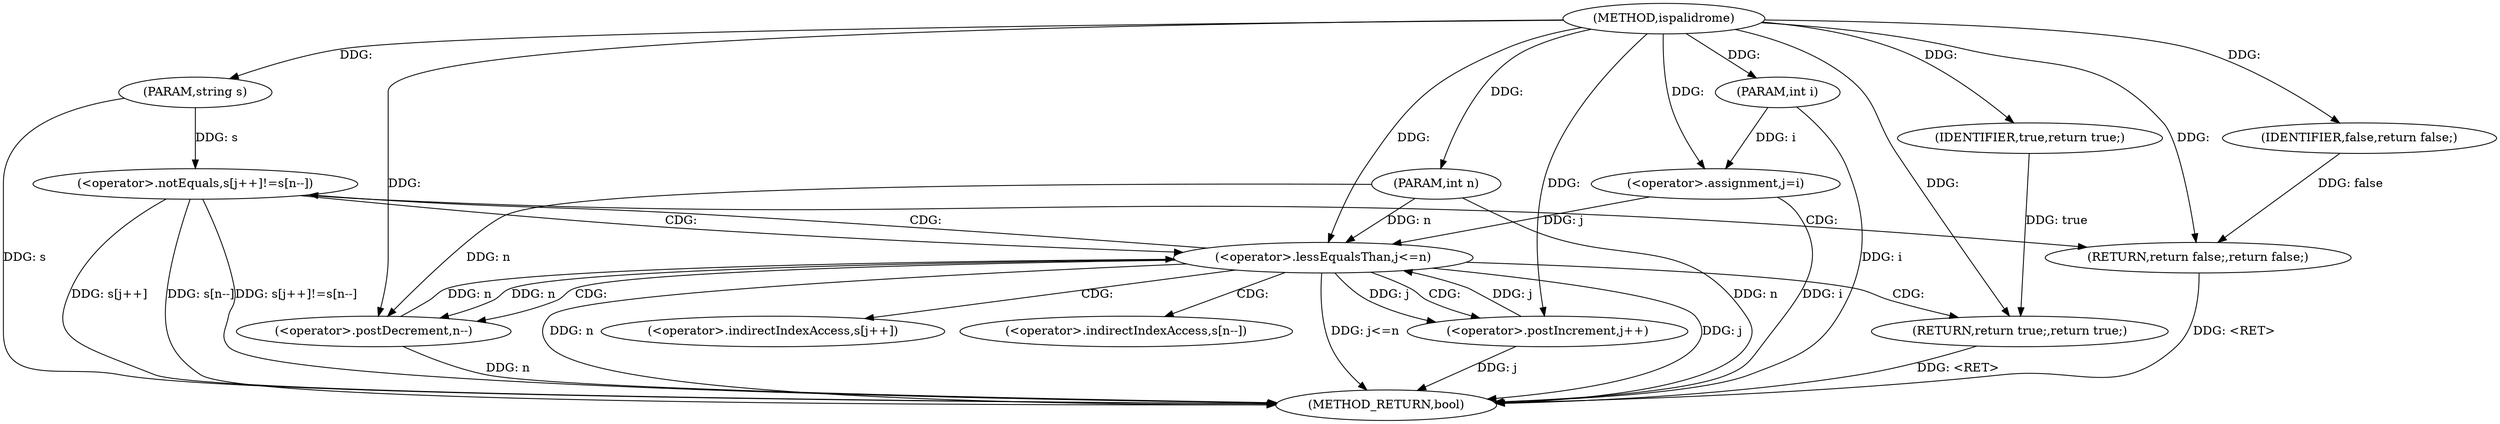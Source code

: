 digraph "ispalidrome" {  
"1000144" [label = "(METHOD,ispalidrome)" ]
"1000173" [label = "(METHOD_RETURN,bool)" ]
"1000145" [label = "(PARAM,string s)" ]
"1000146" [label = "(PARAM,int i)" ]
"1000147" [label = "(PARAM,int n)" ]
"1000150" [label = "(<operator>.assignment,j=i)" ]
"1000171" [label = "(RETURN,return true;,return true;)" ]
"1000154" [label = "(<operator>.lessEqualsThan,j<=n)" ]
"1000172" [label = "(IDENTIFIER,true,return true;)" ]
"1000159" [label = "(<operator>.notEquals,s[j++]!=s[n--])" ]
"1000169" [label = "(RETURN,return false;,return false;)" ]
"1000170" [label = "(IDENTIFIER,false,return false;)" ]
"1000162" [label = "(<operator>.postIncrement,j++)" ]
"1000166" [label = "(<operator>.postDecrement,n--)" ]
"1000160" [label = "(<operator>.indirectIndexAccess,s[j++])" ]
"1000164" [label = "(<operator>.indirectIndexAccess,s[n--])" ]
  "1000169" -> "1000173"  [ label = "DDG: <RET>"] 
  "1000145" -> "1000173"  [ label = "DDG: s"] 
  "1000146" -> "1000173"  [ label = "DDG: i"] 
  "1000147" -> "1000173"  [ label = "DDG: n"] 
  "1000150" -> "1000173"  [ label = "DDG: i"] 
  "1000154" -> "1000173"  [ label = "DDG: j"] 
  "1000154" -> "1000173"  [ label = "DDG: n"] 
  "1000154" -> "1000173"  [ label = "DDG: j<=n"] 
  "1000162" -> "1000173"  [ label = "DDG: j"] 
  "1000159" -> "1000173"  [ label = "DDG: s[j++]"] 
  "1000166" -> "1000173"  [ label = "DDG: n"] 
  "1000159" -> "1000173"  [ label = "DDG: s[n--]"] 
  "1000159" -> "1000173"  [ label = "DDG: s[j++]!=s[n--]"] 
  "1000171" -> "1000173"  [ label = "DDG: <RET>"] 
  "1000144" -> "1000145"  [ label = "DDG: "] 
  "1000144" -> "1000146"  [ label = "DDG: "] 
  "1000144" -> "1000147"  [ label = "DDG: "] 
  "1000146" -> "1000150"  [ label = "DDG: i"] 
  "1000144" -> "1000150"  [ label = "DDG: "] 
  "1000172" -> "1000171"  [ label = "DDG: true"] 
  "1000144" -> "1000171"  [ label = "DDG: "] 
  "1000144" -> "1000172"  [ label = "DDG: "] 
  "1000150" -> "1000154"  [ label = "DDG: j"] 
  "1000162" -> "1000154"  [ label = "DDG: j"] 
  "1000144" -> "1000154"  [ label = "DDG: "] 
  "1000166" -> "1000154"  [ label = "DDG: n"] 
  "1000147" -> "1000154"  [ label = "DDG: n"] 
  "1000145" -> "1000159"  [ label = "DDG: s"] 
  "1000170" -> "1000169"  [ label = "DDG: false"] 
  "1000144" -> "1000169"  [ label = "DDG: "] 
  "1000144" -> "1000170"  [ label = "DDG: "] 
  "1000154" -> "1000162"  [ label = "DDG: j"] 
  "1000144" -> "1000162"  [ label = "DDG: "] 
  "1000154" -> "1000166"  [ label = "DDG: n"] 
  "1000147" -> "1000166"  [ label = "DDG: n"] 
  "1000144" -> "1000166"  [ label = "DDG: "] 
  "1000154" -> "1000160"  [ label = "CDG: "] 
  "1000154" -> "1000171"  [ label = "CDG: "] 
  "1000154" -> "1000166"  [ label = "CDG: "] 
  "1000154" -> "1000162"  [ label = "CDG: "] 
  "1000154" -> "1000164"  [ label = "CDG: "] 
  "1000154" -> "1000159"  [ label = "CDG: "] 
  "1000159" -> "1000154"  [ label = "CDG: "] 
  "1000159" -> "1000169"  [ label = "CDG: "] 
}
